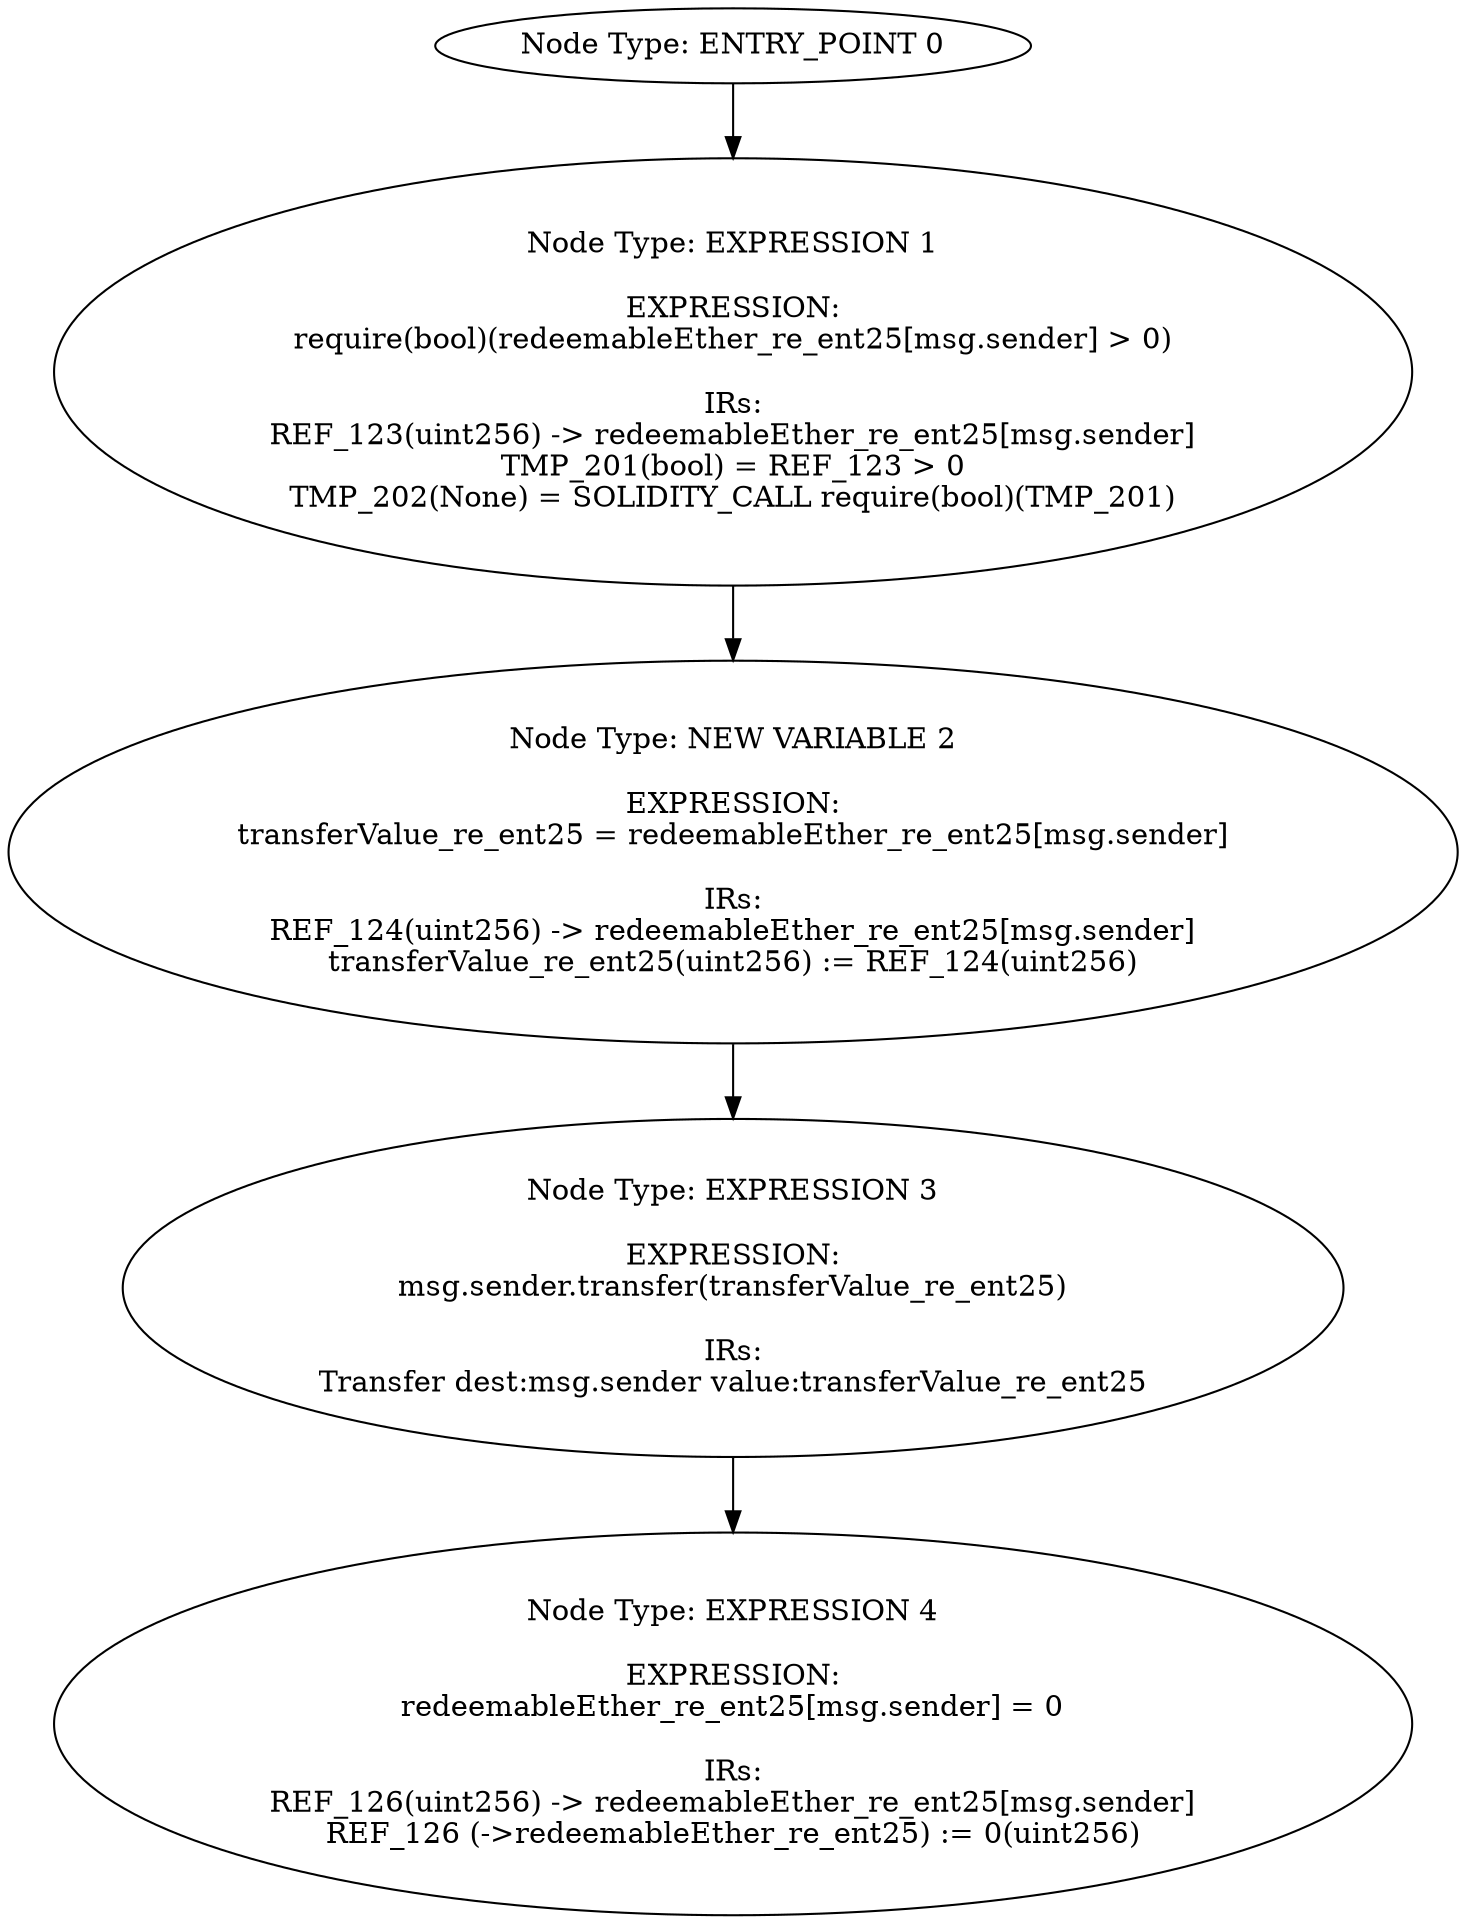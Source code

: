 digraph{
0[label="Node Type: ENTRY_POINT 0
"];
0->1;
1[label="Node Type: EXPRESSION 1

EXPRESSION:
require(bool)(redeemableEther_re_ent25[msg.sender] > 0)

IRs:
REF_123(uint256) -> redeemableEther_re_ent25[msg.sender]
TMP_201(bool) = REF_123 > 0
TMP_202(None) = SOLIDITY_CALL require(bool)(TMP_201)"];
1->2;
2[label="Node Type: NEW VARIABLE 2

EXPRESSION:
transferValue_re_ent25 = redeemableEther_re_ent25[msg.sender]

IRs:
REF_124(uint256) -> redeemableEther_re_ent25[msg.sender]
transferValue_re_ent25(uint256) := REF_124(uint256)"];
2->3;
3[label="Node Type: EXPRESSION 3

EXPRESSION:
msg.sender.transfer(transferValue_re_ent25)

IRs:
Transfer dest:msg.sender value:transferValue_re_ent25"];
3->4;
4[label="Node Type: EXPRESSION 4

EXPRESSION:
redeemableEther_re_ent25[msg.sender] = 0

IRs:
REF_126(uint256) -> redeemableEther_re_ent25[msg.sender]
REF_126 (->redeemableEther_re_ent25) := 0(uint256)"];
}
